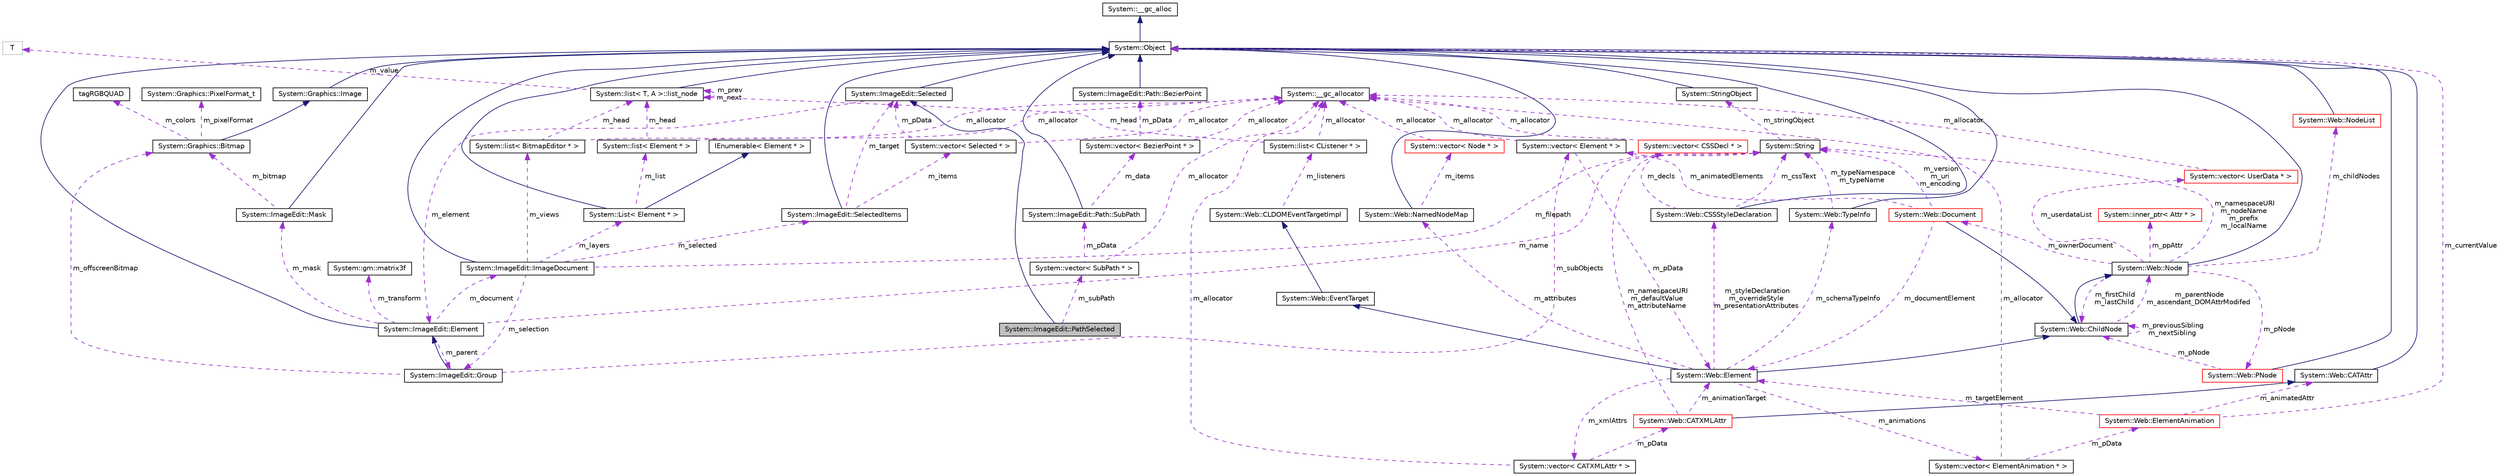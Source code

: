 digraph G
{
  edge [fontname="Helvetica",fontsize="10",labelfontname="Helvetica",labelfontsize="10"];
  node [fontname="Helvetica",fontsize="10",shape=record];
  Node1 [label="System::ImageEdit::PathSelected",height=0.2,width=0.4,color="black", fillcolor="grey75", style="filled" fontcolor="black"];
  Node2 -> Node1 [dir="back",color="midnightblue",fontsize="10",style="solid",fontname="Helvetica"];
  Node2 [label="System::ImageEdit::Selected",height=0.2,width=0.4,color="black", fillcolor="white", style="filled",URL="$class_system_1_1_image_edit_1_1_selected.html"];
  Node3 -> Node2 [dir="back",color="midnightblue",fontsize="10",style="solid",fontname="Helvetica"];
  Node3 [label="System::Object",height=0.2,width=0.4,color="black", fillcolor="white", style="filled",URL="$class_system_1_1_object.html"];
  Node4 -> Node3 [dir="back",color="midnightblue",fontsize="10",style="solid",fontname="Helvetica"];
  Node4 [label="System::__gc_alloc",height=0.2,width=0.4,color="black", fillcolor="white", style="filled",URL="$class_system_1_1____gc__alloc.html"];
  Node5 -> Node2 [dir="back",color="darkorchid3",fontsize="10",style="dashed",label=" m_element" ,fontname="Helvetica"];
  Node5 [label="System::ImageEdit::Element",height=0.2,width=0.4,color="black", fillcolor="white", style="filled",URL="$class_system_1_1_image_edit_1_1_element.html"];
  Node3 -> Node5 [dir="back",color="midnightblue",fontsize="10",style="solid",fontname="Helvetica"];
  Node6 -> Node5 [dir="back",color="darkorchid3",fontsize="10",style="dashed",label=" m_document" ,fontname="Helvetica"];
  Node6 [label="System::ImageEdit::ImageDocument",height=0.2,width=0.4,color="black", fillcolor="white", style="filled",URL="$class_system_1_1_image_edit_1_1_image_document.html"];
  Node3 -> Node6 [dir="back",color="midnightblue",fontsize="10",style="solid",fontname="Helvetica"];
  Node7 -> Node6 [dir="back",color="darkorchid3",fontsize="10",style="dashed",label=" m_selected" ,fontname="Helvetica"];
  Node7 [label="System::ImageEdit::SelectedItems",height=0.2,width=0.4,color="black", fillcolor="white", style="filled",URL="$class_system_1_1_image_edit_1_1_selected_items.html"];
  Node3 -> Node7 [dir="back",color="midnightblue",fontsize="10",style="solid",fontname="Helvetica"];
  Node8 -> Node7 [dir="back",color="darkorchid3",fontsize="10",style="dashed",label=" m_items" ,fontname="Helvetica"];
  Node8 [label="System::vector\< Selected * \>",height=0.2,width=0.4,color="black", fillcolor="white", style="filled",URL="$class_system_1_1vector.html"];
  Node9 -> Node8 [dir="back",color="darkorchid3",fontsize="10",style="dashed",label=" m_allocator" ,fontname="Helvetica"];
  Node9 [label="System::__gc_allocator",height=0.2,width=0.4,color="black", fillcolor="white", style="filled",URL="$class_system_1_1____gc__allocator.html"];
  Node2 -> Node8 [dir="back",color="darkorchid3",fontsize="10",style="dashed",label=" m_pData" ,fontname="Helvetica"];
  Node2 -> Node7 [dir="back",color="darkorchid3",fontsize="10",style="dashed",label=" m_target" ,fontname="Helvetica"];
  Node10 -> Node6 [dir="back",color="darkorchid3",fontsize="10",style="dashed",label=" m_layers" ,fontname="Helvetica"];
  Node10 [label="System::List\< Element * \>",height=0.2,width=0.4,color="black", fillcolor="white", style="filled",URL="$class_system_1_1_list.html"];
  Node3 -> Node10 [dir="back",color="midnightblue",fontsize="10",style="solid",fontname="Helvetica"];
  Node11 -> Node10 [dir="back",color="midnightblue",fontsize="10",style="solid",fontname="Helvetica"];
  Node11 [label="IEnumerable\< Element * \>",height=0.2,width=0.4,color="black", fillcolor="white", style="filled",URL="$class_i_enumerable.html"];
  Node12 -> Node10 [dir="back",color="darkorchid3",fontsize="10",style="dashed",label=" m_list" ,fontname="Helvetica"];
  Node12 [label="System::list\< Element * \>",height=0.2,width=0.4,color="black", fillcolor="white", style="filled",URL="$class_system_1_1list.html"];
  Node9 -> Node12 [dir="back",color="darkorchid3",fontsize="10",style="dashed",label=" m_allocator" ,fontname="Helvetica"];
  Node13 -> Node12 [dir="back",color="darkorchid3",fontsize="10",style="dashed",label=" m_head" ,fontname="Helvetica"];
  Node13 [label="System::list\< T, A \>::list_node",height=0.2,width=0.4,color="black", fillcolor="white", style="filled",URL="$class_system_1_1list_1_1list__node.html"];
  Node3 -> Node13 [dir="back",color="midnightblue",fontsize="10",style="solid",fontname="Helvetica"];
  Node13 -> Node13 [dir="back",color="darkorchid3",fontsize="10",style="dashed",label=" m_prev\nm_next" ,fontname="Helvetica"];
  Node14 -> Node13 [dir="back",color="darkorchid3",fontsize="10",style="dashed",label=" m_value" ,fontname="Helvetica"];
  Node14 [label="T",height=0.2,width=0.4,color="grey75", fillcolor="white", style="filled"];
  Node15 -> Node6 [dir="back",color="darkorchid3",fontsize="10",style="dashed",label=" m_selection" ,fontname="Helvetica"];
  Node15 [label="System::ImageEdit::Group",height=0.2,width=0.4,color="black", fillcolor="white", style="filled",URL="$class_system_1_1_image_edit_1_1_group.html"];
  Node5 -> Node15 [dir="back",color="midnightblue",fontsize="10",style="solid",fontname="Helvetica"];
  Node16 -> Node15 [dir="back",color="darkorchid3",fontsize="10",style="dashed",label=" m_subObjects" ,fontname="Helvetica"];
  Node16 [label="System::vector\< Element * \>",height=0.2,width=0.4,color="black", fillcolor="white", style="filled",URL="$class_system_1_1vector.html"];
  Node9 -> Node16 [dir="back",color="darkorchid3",fontsize="10",style="dashed",label=" m_allocator" ,fontname="Helvetica"];
  Node17 -> Node16 [dir="back",color="darkorchid3",fontsize="10",style="dashed",label=" m_pData" ,fontname="Helvetica"];
  Node17 [label="System::Web::Element",height=0.2,width=0.4,color="black", fillcolor="white", style="filled",URL="$class_system_1_1_web_1_1_element.html"];
  Node18 -> Node17 [dir="back",color="midnightblue",fontsize="10",style="solid",fontname="Helvetica"];
  Node18 [label="System::Web::ChildNode",height=0.2,width=0.4,color="black", fillcolor="white", style="filled",URL="$class_system_1_1_web_1_1_child_node.html"];
  Node19 -> Node18 [dir="back",color="midnightblue",fontsize="10",style="solid",fontname="Helvetica"];
  Node19 [label="System::Web::Node",height=0.2,width=0.4,color="black", fillcolor="white", style="filled",URL="$class_system_1_1_web_1_1_node.html"];
  Node3 -> Node19 [dir="back",color="midnightblue",fontsize="10",style="solid",fontname="Helvetica"];
  Node20 -> Node19 [dir="back",color="darkorchid3",fontsize="10",style="dashed",label=" m_childNodes" ,fontname="Helvetica"];
  Node20 [label="System::Web::NodeList",height=0.2,width=0.4,color="red", fillcolor="white", style="filled",URL="$class_system_1_1_web_1_1_node_list.html"];
  Node3 -> Node20 [dir="back",color="midnightblue",fontsize="10",style="solid",fontname="Helvetica"];
  Node21 -> Node19 [dir="back",color="darkorchid3",fontsize="10",style="dashed",label=" m_ownerDocument" ,fontname="Helvetica"];
  Node21 [label="System::Web::Document",height=0.2,width=0.4,color="red", fillcolor="white", style="filled",URL="$class_system_1_1_web_1_1_document.html"];
  Node18 -> Node21 [dir="back",color="midnightblue",fontsize="10",style="solid",fontname="Helvetica"];
  Node16 -> Node21 [dir="back",color="darkorchid3",fontsize="10",style="dashed",label=" m_animatedElements" ,fontname="Helvetica"];
  Node22 -> Node21 [dir="back",color="darkorchid3",fontsize="10",style="dashed",label=" m_version\nm_uri\nm_encoding" ,fontname="Helvetica"];
  Node22 [label="System::String",height=0.2,width=0.4,color="black", fillcolor="white", style="filled",URL="$class_system_1_1_string.html"];
  Node23 -> Node22 [dir="back",color="darkorchid3",fontsize="10",style="dashed",label=" m_stringObject" ,fontname="Helvetica"];
  Node23 [label="System::StringObject",height=0.2,width=0.4,color="black", fillcolor="white", style="filled",URL="$class_system_1_1_string_object.html"];
  Node3 -> Node23 [dir="back",color="midnightblue",fontsize="10",style="solid",fontname="Helvetica"];
  Node17 -> Node21 [dir="back",color="darkorchid3",fontsize="10",style="dashed",label=" m_documentElement" ,fontname="Helvetica"];
  Node22 -> Node19 [dir="back",color="darkorchid3",fontsize="10",style="dashed",label=" m_namespaceURI\nm_nodeName\nm_prefix\nm_localName" ,fontname="Helvetica"];
  Node24 -> Node19 [dir="back",color="darkorchid3",fontsize="10",style="dashed",label=" m_pNode" ,fontname="Helvetica"];
  Node24 [label="System::Web::PNode",height=0.2,width=0.4,color="red", fillcolor="white", style="filled",URL="$class_system_1_1_web_1_1_p_node.html"];
  Node3 -> Node24 [dir="back",color="midnightblue",fontsize="10",style="solid",fontname="Helvetica"];
  Node18 -> Node24 [dir="back",color="darkorchid3",fontsize="10",style="dashed",label=" m_pNode" ,fontname="Helvetica"];
  Node18 -> Node19 [dir="back",color="darkorchid3",fontsize="10",style="dashed",label=" m_firstChild\nm_lastChild" ,fontname="Helvetica"];
  Node25 -> Node19 [dir="back",color="darkorchid3",fontsize="10",style="dashed",label=" m_userdataList" ,fontname="Helvetica"];
  Node25 [label="System::vector\< UserData * \>",height=0.2,width=0.4,color="red", fillcolor="white", style="filled",URL="$class_system_1_1vector.html"];
  Node9 -> Node25 [dir="back",color="darkorchid3",fontsize="10",style="dashed",label=" m_allocator" ,fontname="Helvetica"];
  Node26 -> Node19 [dir="back",color="darkorchid3",fontsize="10",style="dashed",label=" m_ppAttr" ,fontname="Helvetica"];
  Node26 [label="System::inner_ptr\< Attr * \>",height=0.2,width=0.4,color="red", fillcolor="white", style="filled",URL="$class_system_1_1inner__ptr.html"];
  Node19 -> Node18 [dir="back",color="darkorchid3",fontsize="10",style="dashed",label=" m_parentNode\nm_ascendant_DOMAttrModifed" ,fontname="Helvetica"];
  Node18 -> Node18 [dir="back",color="darkorchid3",fontsize="10",style="dashed",label=" m_previousSibling\nm_nextSibling" ,fontname="Helvetica"];
  Node27 -> Node17 [dir="back",color="midnightblue",fontsize="10",style="solid",fontname="Helvetica"];
  Node27 [label="System::Web::EventTarget",height=0.2,width=0.4,color="black", fillcolor="white", style="filled",URL="$class_system_1_1_web_1_1_event_target.html"];
  Node28 -> Node27 [dir="back",color="midnightblue",fontsize="10",style="solid",fontname="Helvetica"];
  Node28 [label="System::Web::CLDOMEventTargetImpl",height=0.2,width=0.4,color="black", fillcolor="white", style="filled",URL="$class_system_1_1_web_1_1_c_l_d_o_m_event_target_impl.html"];
  Node29 -> Node28 [dir="back",color="darkorchid3",fontsize="10",style="dashed",label=" m_listeners" ,fontname="Helvetica"];
  Node29 [label="System::list\< CListener * \>",height=0.2,width=0.4,color="black", fillcolor="white", style="filled",URL="$class_system_1_1list.html"];
  Node9 -> Node29 [dir="back",color="darkorchid3",fontsize="10",style="dashed",label=" m_allocator" ,fontname="Helvetica"];
  Node13 -> Node29 [dir="back",color="darkorchid3",fontsize="10",style="dashed",label=" m_head" ,fontname="Helvetica"];
  Node30 -> Node17 [dir="back",color="darkorchid3",fontsize="10",style="dashed",label=" m_xmlAttrs" ,fontname="Helvetica"];
  Node30 [label="System::vector\< CATXMLAttr * \>",height=0.2,width=0.4,color="black", fillcolor="white", style="filled",URL="$class_system_1_1vector.html"];
  Node9 -> Node30 [dir="back",color="darkorchid3",fontsize="10",style="dashed",label=" m_allocator" ,fontname="Helvetica"];
  Node31 -> Node30 [dir="back",color="darkorchid3",fontsize="10",style="dashed",label=" m_pData" ,fontname="Helvetica"];
  Node31 [label="System::Web::CATXMLAttr",height=0.2,width=0.4,color="red", fillcolor="white", style="filled",URL="$class_system_1_1_web_1_1_c_a_t_x_m_l_attr.html"];
  Node32 -> Node31 [dir="back",color="midnightblue",fontsize="10",style="solid",fontname="Helvetica"];
  Node32 [label="System::Web::CATAttr",height=0.2,width=0.4,color="black", fillcolor="white", style="filled",URL="$class_system_1_1_web_1_1_c_a_t_attr.html"];
  Node3 -> Node32 [dir="back",color="midnightblue",fontsize="10",style="solid",fontname="Helvetica"];
  Node22 -> Node31 [dir="back",color="darkorchid3",fontsize="10",style="dashed",label=" m_namespaceURI\nm_defaultValue\nm_attributeName" ,fontname="Helvetica"];
  Node17 -> Node31 [dir="back",color="darkorchid3",fontsize="10",style="dashed",label=" m_animationTarget" ,fontname="Helvetica"];
  Node33 -> Node17 [dir="back",color="darkorchid3",fontsize="10",style="dashed",label=" m_attributes" ,fontname="Helvetica"];
  Node33 [label="System::Web::NamedNodeMap",height=0.2,width=0.4,color="black", fillcolor="white", style="filled",URL="$class_system_1_1_web_1_1_named_node_map.html"];
  Node3 -> Node33 [dir="back",color="midnightblue",fontsize="10",style="solid",fontname="Helvetica"];
  Node34 -> Node33 [dir="back",color="darkorchid3",fontsize="10",style="dashed",label=" m_items" ,fontname="Helvetica"];
  Node34 [label="System::vector\< Node * \>",height=0.2,width=0.4,color="red", fillcolor="white", style="filled",URL="$class_system_1_1vector.html"];
  Node9 -> Node34 [dir="back",color="darkorchid3",fontsize="10",style="dashed",label=" m_allocator" ,fontname="Helvetica"];
  Node35 -> Node17 [dir="back",color="darkorchid3",fontsize="10",style="dashed",label=" m_schemaTypeInfo" ,fontname="Helvetica"];
  Node35 [label="System::Web::TypeInfo",height=0.2,width=0.4,color="black", fillcolor="white", style="filled",URL="$class_system_1_1_web_1_1_type_info.html"];
  Node3 -> Node35 [dir="back",color="midnightblue",fontsize="10",style="solid",fontname="Helvetica"];
  Node22 -> Node35 [dir="back",color="darkorchid3",fontsize="10",style="dashed",label=" m_typeNamespace\nm_typeName" ,fontname="Helvetica"];
  Node36 -> Node17 [dir="back",color="darkorchid3",fontsize="10",style="dashed",label=" m_styleDeclaration\nm_overrideStyle\nm_presentationAttributes" ,fontname="Helvetica"];
  Node36 [label="System::Web::CSSStyleDeclaration",height=0.2,width=0.4,color="black", fillcolor="white", style="filled",URL="$class_system_1_1_web_1_1_c_s_s_style_declaration.html"];
  Node3 -> Node36 [dir="back",color="midnightblue",fontsize="10",style="solid",fontname="Helvetica"];
  Node22 -> Node36 [dir="back",color="darkorchid3",fontsize="10",style="dashed",label=" m_cssText" ,fontname="Helvetica"];
  Node37 -> Node36 [dir="back",color="darkorchid3",fontsize="10",style="dashed",label=" m_decls" ,fontname="Helvetica"];
  Node37 [label="System::vector\< CSSDecl * \>",height=0.2,width=0.4,color="red", fillcolor="white", style="filled",URL="$class_system_1_1vector.html"];
  Node9 -> Node37 [dir="back",color="darkorchid3",fontsize="10",style="dashed",label=" m_allocator" ,fontname="Helvetica"];
  Node38 -> Node17 [dir="back",color="darkorchid3",fontsize="10",style="dashed",label=" m_animations" ,fontname="Helvetica"];
  Node38 [label="System::vector\< ElementAnimation * \>",height=0.2,width=0.4,color="black", fillcolor="white", style="filled",URL="$class_system_1_1vector.html"];
  Node9 -> Node38 [dir="back",color="darkorchid3",fontsize="10",style="dashed",label=" m_allocator" ,fontname="Helvetica"];
  Node39 -> Node38 [dir="back",color="darkorchid3",fontsize="10",style="dashed",label=" m_pData" ,fontname="Helvetica"];
  Node39 [label="System::Web::ElementAnimation",height=0.2,width=0.4,color="red", fillcolor="white", style="filled",URL="$class_system_1_1_web_1_1_element_animation.html"];
  Node32 -> Node39 [dir="back",color="darkorchid3",fontsize="10",style="dashed",label=" m_animatedAttr" ,fontname="Helvetica"];
  Node17 -> Node39 [dir="back",color="darkorchid3",fontsize="10",style="dashed",label=" m_targetElement" ,fontname="Helvetica"];
  Node3 -> Node39 [dir="back",color="darkorchid3",fontsize="10",style="dashed",label=" m_currentValue" ,fontname="Helvetica"];
  Node40 -> Node15 [dir="back",color="darkorchid3",fontsize="10",style="dashed",label=" m_offscreenBitmap" ,fontname="Helvetica"];
  Node40 [label="System::Graphics::Bitmap",height=0.2,width=0.4,color="black", fillcolor="white", style="filled",URL="$class_system_1_1_graphics_1_1_bitmap.html"];
  Node41 -> Node40 [dir="back",color="midnightblue",fontsize="10",style="solid",fontname="Helvetica"];
  Node41 [label="System::Graphics::Image",height=0.2,width=0.4,color="black", fillcolor="white", style="filled",URL="$class_system_1_1_graphics_1_1_image.html"];
  Node3 -> Node41 [dir="back",color="midnightblue",fontsize="10",style="solid",fontname="Helvetica"];
  Node42 -> Node40 [dir="back",color="darkorchid3",fontsize="10",style="dashed",label=" m_pixelFormat" ,fontname="Helvetica"];
  Node42 [label="System::Graphics::PixelFormat_t",height=0.2,width=0.4,color="black", fillcolor="white", style="filled",URL="$class_system_1_1_graphics_1_1_pixel_format__t.html"];
  Node43 -> Node40 [dir="back",color="darkorchid3",fontsize="10",style="dashed",label=" m_colors" ,fontname="Helvetica"];
  Node43 [label="tagRGBQUAD",height=0.2,width=0.4,color="black", fillcolor="white", style="filled",URL="$structtag_r_g_b_q_u_a_d.html"];
  Node22 -> Node6 [dir="back",color="darkorchid3",fontsize="10",style="dashed",label=" m_filepath" ,fontname="Helvetica"];
  Node44 -> Node6 [dir="back",color="darkorchid3",fontsize="10",style="dashed",label=" m_views" ,fontname="Helvetica"];
  Node44 [label="System::list\< BitmapEditor * \>",height=0.2,width=0.4,color="black", fillcolor="white", style="filled",URL="$class_system_1_1list.html"];
  Node9 -> Node44 [dir="back",color="darkorchid3",fontsize="10",style="dashed",label=" m_allocator" ,fontname="Helvetica"];
  Node13 -> Node44 [dir="back",color="darkorchid3",fontsize="10",style="dashed",label=" m_head" ,fontname="Helvetica"];
  Node45 -> Node5 [dir="back",color="darkorchid3",fontsize="10",style="dashed",label=" m_mask" ,fontname="Helvetica"];
  Node45 [label="System::ImageEdit::Mask",height=0.2,width=0.4,color="black", fillcolor="white", style="filled",URL="$class_system_1_1_image_edit_1_1_mask.html"];
  Node3 -> Node45 [dir="back",color="midnightblue",fontsize="10",style="solid",fontname="Helvetica"];
  Node40 -> Node45 [dir="back",color="darkorchid3",fontsize="10",style="dashed",label=" m_bitmap" ,fontname="Helvetica"];
  Node15 -> Node5 [dir="back",color="darkorchid3",fontsize="10",style="dashed",label=" m_parent" ,fontname="Helvetica"];
  Node22 -> Node5 [dir="back",color="darkorchid3",fontsize="10",style="dashed",label=" m_name" ,fontname="Helvetica"];
  Node46 -> Node5 [dir="back",color="darkorchid3",fontsize="10",style="dashed",label=" m_transform" ,fontname="Helvetica"];
  Node46 [label="System::gm::matrix3f",height=0.2,width=0.4,color="black", fillcolor="white", style="filled",URL="$class_system_1_1gm_1_1matrix3f.html"];
  Node47 -> Node1 [dir="back",color="darkorchid3",fontsize="10",style="dashed",label=" m_subPath" ,fontname="Helvetica"];
  Node47 [label="System::vector\< SubPath * \>",height=0.2,width=0.4,color="black", fillcolor="white", style="filled",URL="$class_system_1_1vector.html"];
  Node48 -> Node47 [dir="back",color="darkorchid3",fontsize="10",style="dashed",label=" m_pData" ,fontname="Helvetica"];
  Node48 [label="System::ImageEdit::Path::SubPath",height=0.2,width=0.4,color="black", fillcolor="white", style="filled",URL="$class_system_1_1_image_edit_1_1_path_1_1_sub_path.html"];
  Node3 -> Node48 [dir="back",color="midnightblue",fontsize="10",style="solid",fontname="Helvetica"];
  Node49 -> Node48 [dir="back",color="darkorchid3",fontsize="10",style="dashed",label=" m_data" ,fontname="Helvetica"];
  Node49 [label="System::vector\< BezierPoint * \>",height=0.2,width=0.4,color="black", fillcolor="white", style="filled",URL="$class_system_1_1vector.html"];
  Node9 -> Node49 [dir="back",color="darkorchid3",fontsize="10",style="dashed",label=" m_allocator" ,fontname="Helvetica"];
  Node50 -> Node49 [dir="back",color="darkorchid3",fontsize="10",style="dashed",label=" m_pData" ,fontname="Helvetica"];
  Node50 [label="System::ImageEdit::Path::BezierPoint",height=0.2,width=0.4,color="black", fillcolor="white", style="filled",URL="$class_system_1_1_image_edit_1_1_path_1_1_bezier_point.html"];
  Node3 -> Node50 [dir="back",color="midnightblue",fontsize="10",style="solid",fontname="Helvetica"];
  Node9 -> Node47 [dir="back",color="darkorchid3",fontsize="10",style="dashed",label=" m_allocator" ,fontname="Helvetica"];
}
